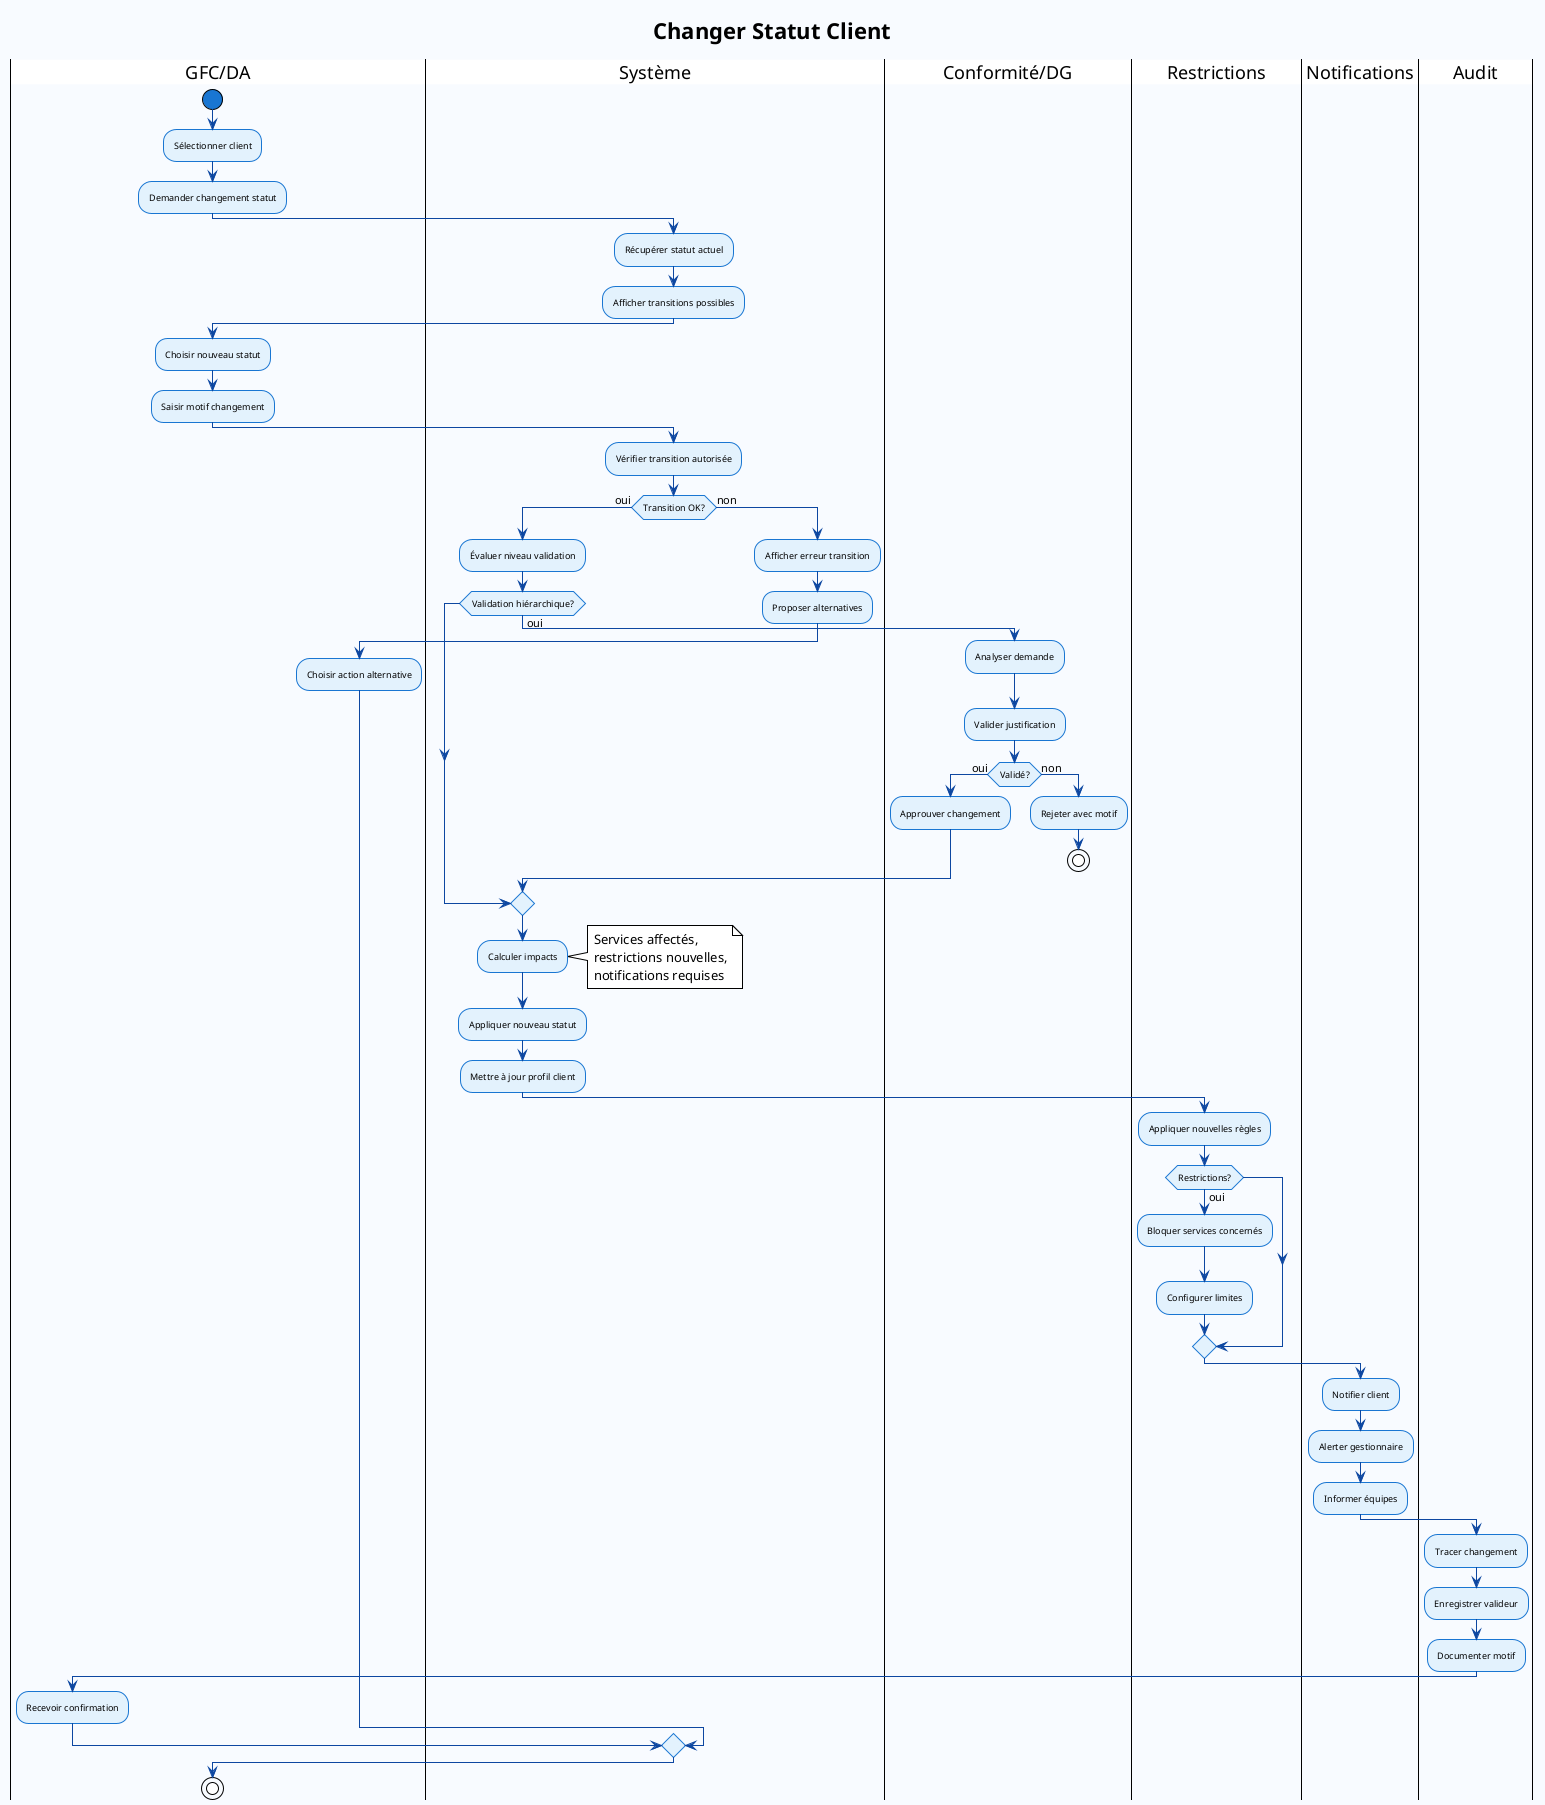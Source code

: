 @startuml Activite_ChangerStatut
!theme plain
skinparam backgroundColor #F8FBFF
skinparam activity {
    StartColor #1976D2
    EndColor #1976D2
    BarColor #0D47A1
    ArrowColor #0D47A1
    BackgroundColor #E3F2FD
    BorderColor #1976D2
    FontSize 9
}
skinparam note FontSize 8

title Changer Statut Client

|GFC/DA|
start
:Sélectionner client;
:Demander changement statut;

|Système|
:Récupérer statut actuel;
:Afficher transitions possibles;

|GFC/DA|
:Choisir nouveau statut;
:Saisir motif changement;

|Système|
:Vérifier transition autorisée;

if (Transition OK?) then (oui)
    :Évaluer niveau validation;
    
    if (Validation hiérarchique?) then (oui)
        |Conformité/DG|
        :Analyser demande;
        :Valider justification;
        
        if (Validé?) then (oui)
            :Approuver changement;
        else (non)
            :Rejeter avec motif;
            stop
        endif
    endif
    
    |Système|
    :Calculer impacts;
    note right: Services affectés,\nrestrictions nouvelles,\nnotifications requises
    
    :Appliquer nouveau statut;
    :Mettre à jour profil client;
    
    |Restrictions|
    :Appliquer nouvelles règles;
    
    if (Restrictions?) then (oui)
        :Bloquer services concernés;
        :Configurer limites;
    endif
    
    |Notifications|
    :Notifier client;
    :Alerter gestionnaire;
    :Informer équipes;
    
    |Audit|
    :Tracer changement;
    :Enregistrer valideur;
    :Documenter motif;
    
    |GFC/DA|
    :Recevoir confirmation;
    
else (non)
    |Système|
    :Afficher erreur transition;
    :Proposer alternatives;
    
    |GFC/DA|
    :Choisir action alternative;
endif

stop

@enduml
